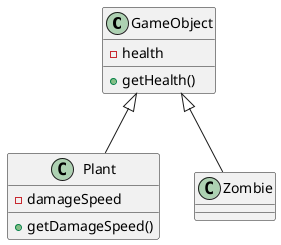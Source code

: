 @startuml
class GameObject {
  -health
  +getHealth()
}

class Plant {
  -damageSpeed
  +getDamageSpeed()
}

GameObject <|-- Plant
GameObject <|-- Zombie

@enduml